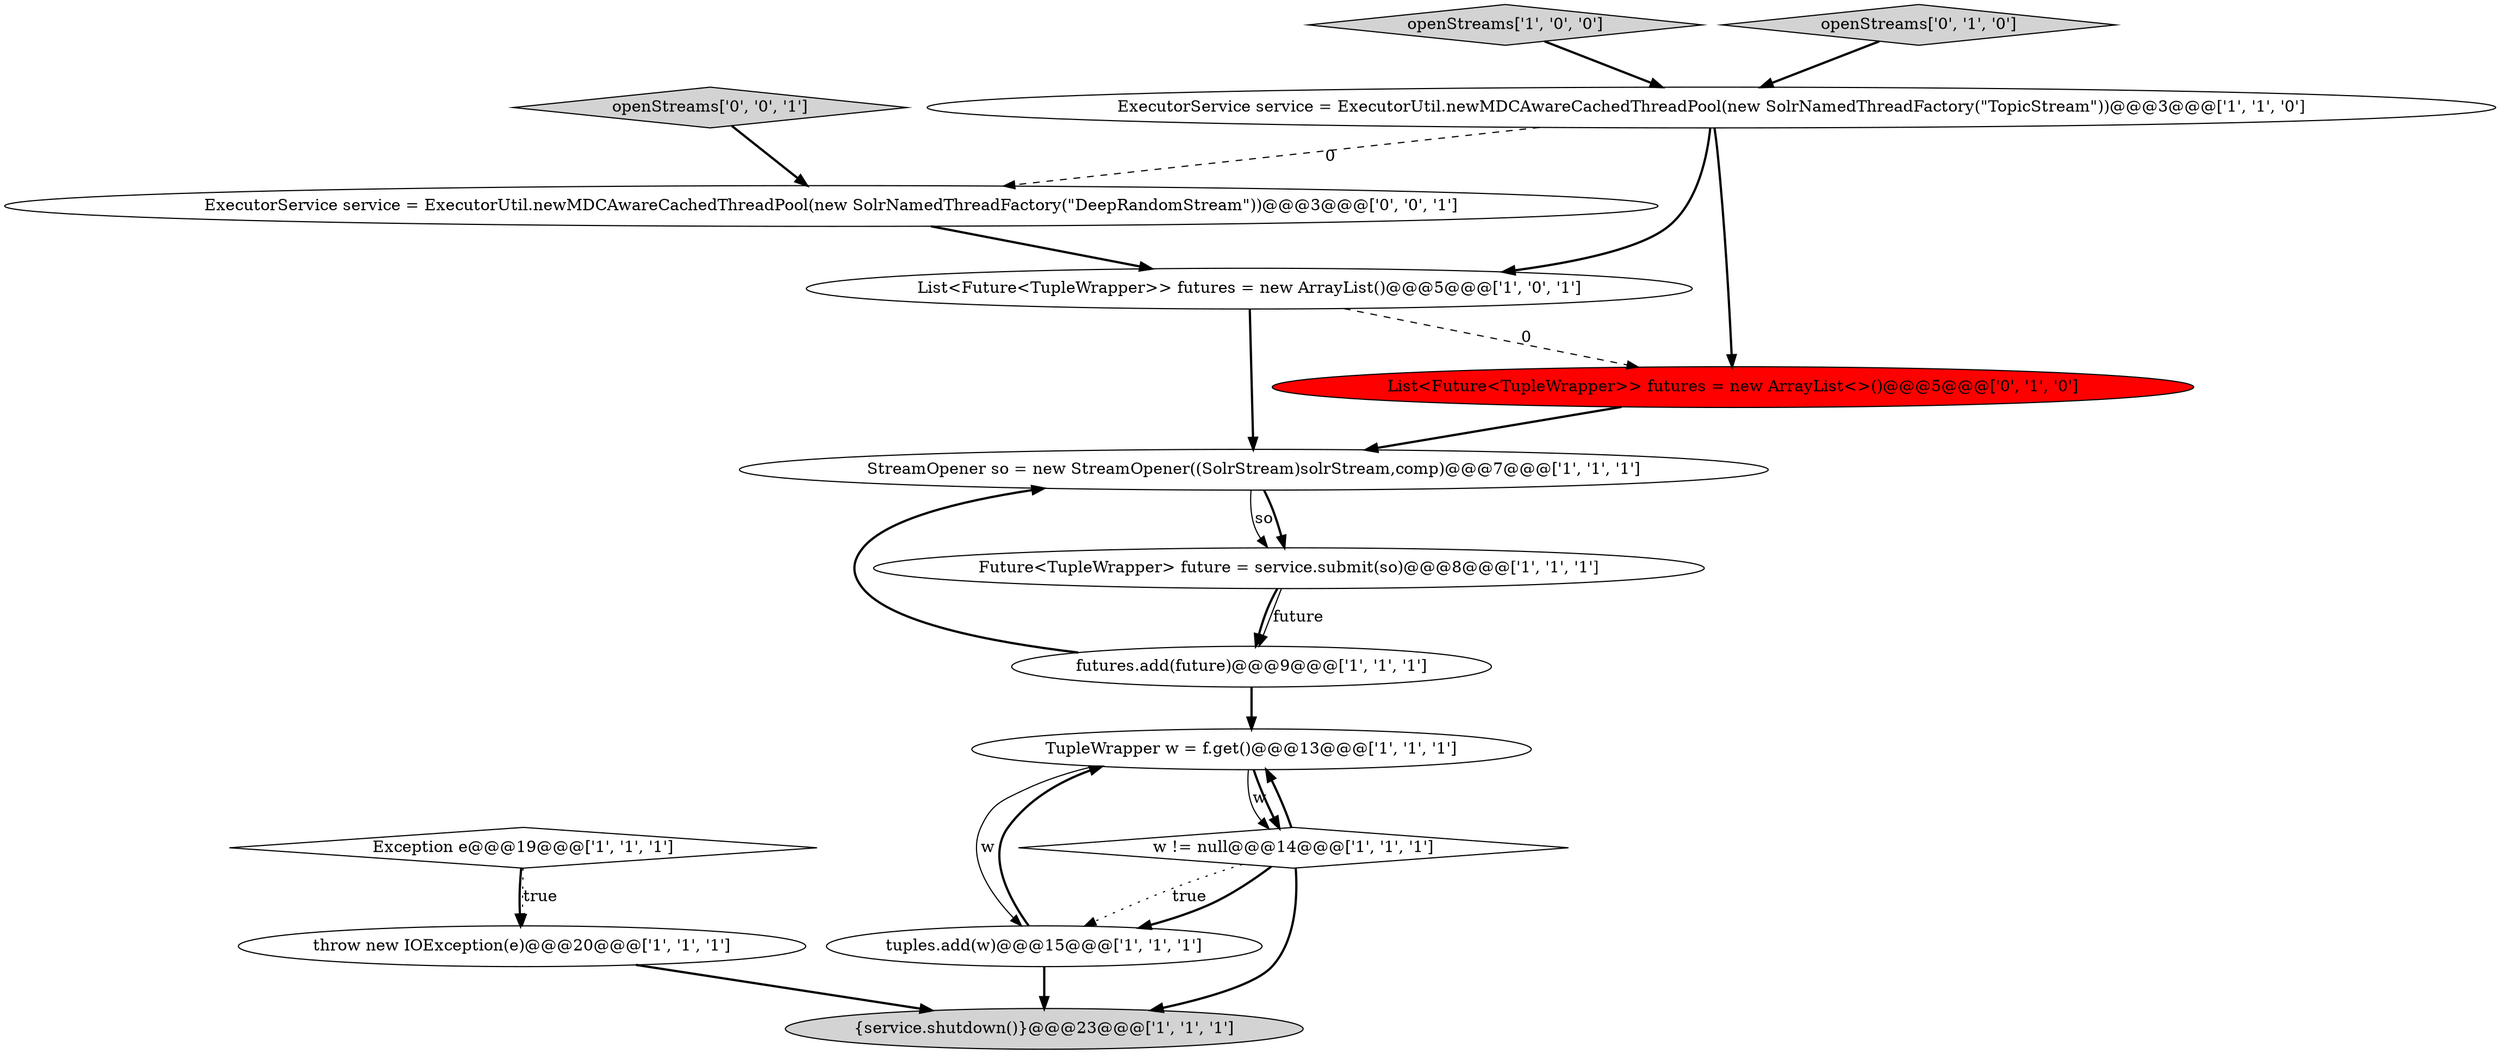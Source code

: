 digraph {
7 [style = filled, label = "List<Future<TupleWrapper>> futures = new ArrayList()@@@5@@@['1', '0', '1']", fillcolor = white, shape = ellipse image = "AAA0AAABBB1BBB"];
8 [style = filled, label = "futures.add(future)@@@9@@@['1', '1', '1']", fillcolor = white, shape = ellipse image = "AAA0AAABBB1BBB"];
1 [style = filled, label = "ExecutorService service = ExecutorUtil.newMDCAwareCachedThreadPool(new SolrNamedThreadFactory(\"TopicStream\"))@@@3@@@['1', '1', '0']", fillcolor = white, shape = ellipse image = "AAA0AAABBB1BBB"];
11 [style = filled, label = "openStreams['1', '0', '0']", fillcolor = lightgray, shape = diamond image = "AAA0AAABBB1BBB"];
3 [style = filled, label = "StreamOpener so = new StreamOpener((SolrStream)solrStream,comp)@@@7@@@['1', '1', '1']", fillcolor = white, shape = ellipse image = "AAA0AAABBB1BBB"];
13 [style = filled, label = "openStreams['0', '1', '0']", fillcolor = lightgray, shape = diamond image = "AAA0AAABBB2BBB"];
4 [style = filled, label = "tuples.add(w)@@@15@@@['1', '1', '1']", fillcolor = white, shape = ellipse image = "AAA0AAABBB1BBB"];
10 [style = filled, label = "TupleWrapper w = f.get()@@@13@@@['1', '1', '1']", fillcolor = white, shape = ellipse image = "AAA0AAABBB1BBB"];
15 [style = filled, label = "openStreams['0', '0', '1']", fillcolor = lightgray, shape = diamond image = "AAA0AAABBB3BBB"];
12 [style = filled, label = "List<Future<TupleWrapper>> futures = new ArrayList<>()@@@5@@@['0', '1', '0']", fillcolor = red, shape = ellipse image = "AAA1AAABBB2BBB"];
6 [style = filled, label = "throw new IOException(e)@@@20@@@['1', '1', '1']", fillcolor = white, shape = ellipse image = "AAA0AAABBB1BBB"];
2 [style = filled, label = "Exception e@@@19@@@['1', '1', '1']", fillcolor = white, shape = diamond image = "AAA0AAABBB1BBB"];
0 [style = filled, label = "w != null@@@14@@@['1', '1', '1']", fillcolor = white, shape = diamond image = "AAA0AAABBB1BBB"];
9 [style = filled, label = "Future<TupleWrapper> future = service.submit(so)@@@8@@@['1', '1', '1']", fillcolor = white, shape = ellipse image = "AAA0AAABBB1BBB"];
5 [style = filled, label = "{service.shutdown()}@@@23@@@['1', '1', '1']", fillcolor = lightgray, shape = ellipse image = "AAA0AAABBB1BBB"];
14 [style = filled, label = "ExecutorService service = ExecutorUtil.newMDCAwareCachedThreadPool(new SolrNamedThreadFactory(\"DeepRandomStream\"))@@@3@@@['0', '0', '1']", fillcolor = white, shape = ellipse image = "AAA0AAABBB3BBB"];
4->10 [style = bold, label=""];
8->10 [style = bold, label=""];
15->14 [style = bold, label=""];
1->14 [style = dashed, label="0"];
11->1 [style = bold, label=""];
2->6 [style = bold, label=""];
0->4 [style = dotted, label="true"];
8->3 [style = bold, label=""];
9->8 [style = bold, label=""];
1->7 [style = bold, label=""];
7->3 [style = bold, label=""];
13->1 [style = bold, label=""];
3->9 [style = solid, label="so"];
14->7 [style = bold, label=""];
10->0 [style = solid, label="w"];
3->9 [style = bold, label=""];
6->5 [style = bold, label=""];
0->10 [style = bold, label=""];
0->4 [style = bold, label=""];
2->6 [style = dotted, label="true"];
10->0 [style = bold, label=""];
1->12 [style = bold, label=""];
7->12 [style = dashed, label="0"];
12->3 [style = bold, label=""];
9->8 [style = solid, label="future"];
10->4 [style = solid, label="w"];
4->5 [style = bold, label=""];
0->5 [style = bold, label=""];
}
